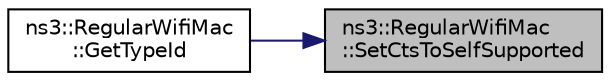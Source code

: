 digraph "ns3::RegularWifiMac::SetCtsToSelfSupported"
{
 // LATEX_PDF_SIZE
  edge [fontname="Helvetica",fontsize="10",labelfontname="Helvetica",labelfontsize="10"];
  node [fontname="Helvetica",fontsize="10",shape=record];
  rankdir="RL";
  Node1 [label="ns3::RegularWifiMac\l::SetCtsToSelfSupported",height=0.2,width=0.4,color="black", fillcolor="grey75", style="filled", fontcolor="black",tooltip="Enable or disable CTS-to-self feature."];
  Node1 -> Node2 [dir="back",color="midnightblue",fontsize="10",style="solid",fontname="Helvetica"];
  Node2 [label="ns3::RegularWifiMac\l::GetTypeId",height=0.2,width=0.4,color="black", fillcolor="white", style="filled",URL="$classns3_1_1_regular_wifi_mac.html#a8f882e251de837e5cc2022b25604dc01",tooltip="Get the type ID."];
}
